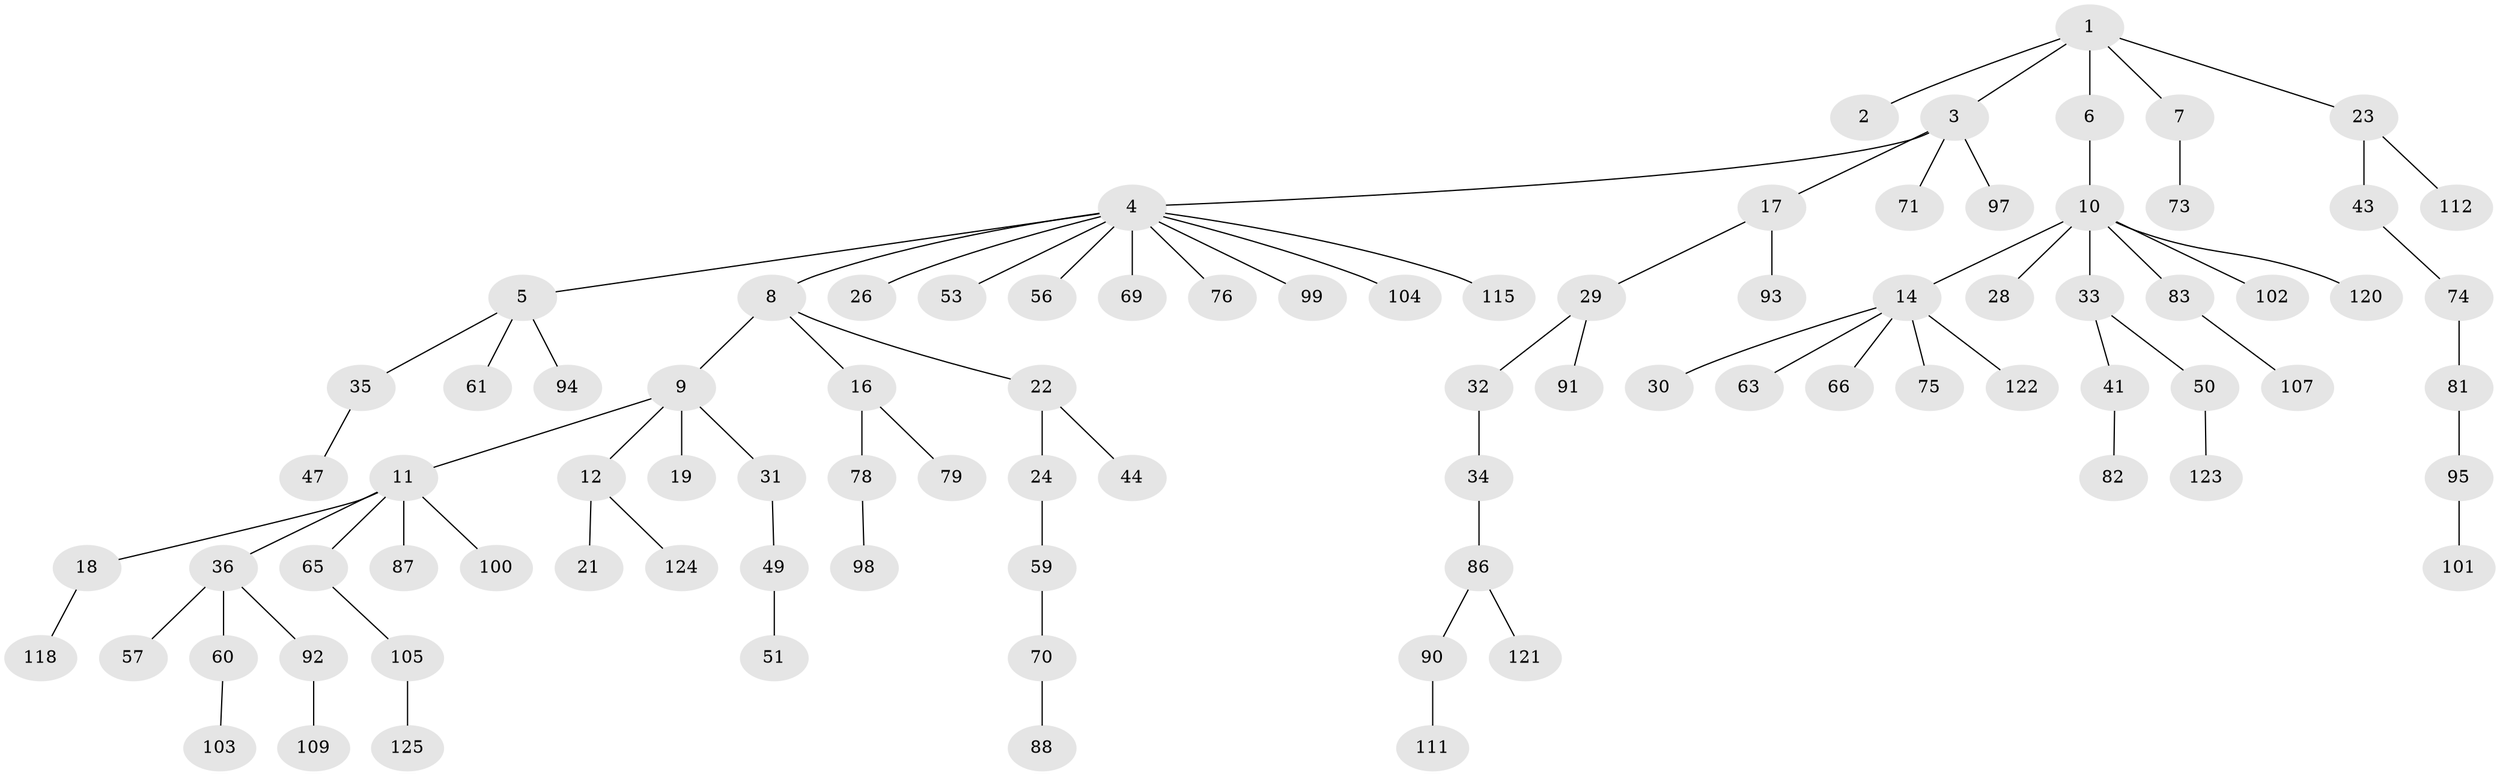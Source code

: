 // original degree distribution, {5: 0.056, 1: 0.528, 8: 0.008, 2: 0.224, 3: 0.104, 6: 0.016, 4: 0.064}
// Generated by graph-tools (version 1.1) at 2025/42/03/06/25 10:42:04]
// undirected, 89 vertices, 88 edges
graph export_dot {
graph [start="1"]
  node [color=gray90,style=filled];
  1;
  2;
  3 [super="+68"];
  4 [super="+20"];
  5 [super="+58"];
  6;
  7 [super="+55"];
  8 [super="+37"];
  9 [super="+27"];
  10 [super="+13"];
  11 [super="+52"];
  12 [super="+25"];
  14 [super="+15"];
  16 [super="+54"];
  17 [super="+110"];
  18;
  19 [super="+62"];
  21 [super="+48"];
  22 [super="+42"];
  23 [super="+45"];
  24 [super="+40"];
  26;
  28;
  29 [super="+77"];
  30;
  31 [super="+38"];
  32 [super="+89"];
  33 [super="+80"];
  34 [super="+46"];
  35;
  36 [super="+39"];
  41 [super="+64"];
  43;
  44;
  47;
  49 [super="+67"];
  50;
  51;
  53 [super="+72"];
  56;
  57;
  59 [super="+117"];
  60;
  61;
  63;
  65 [super="+85"];
  66;
  69;
  70 [super="+108"];
  71;
  73 [super="+96"];
  74;
  75;
  76;
  78 [super="+84"];
  79;
  81 [super="+116"];
  82;
  83 [super="+119"];
  86;
  87;
  88;
  90 [super="+106"];
  91;
  92;
  93;
  94;
  95;
  97;
  98 [super="+113"];
  99;
  100;
  101 [super="+114"];
  102;
  103;
  104;
  105;
  107;
  109;
  111;
  112;
  115;
  118;
  120;
  121;
  122;
  123;
  124;
  125;
  1 -- 2;
  1 -- 3;
  1 -- 6;
  1 -- 7;
  1 -- 23;
  3 -- 4;
  3 -- 17;
  3 -- 71;
  3 -- 97;
  4 -- 5;
  4 -- 8;
  4 -- 53;
  4 -- 56;
  4 -- 69;
  4 -- 76;
  4 -- 115;
  4 -- 99;
  4 -- 104;
  4 -- 26;
  5 -- 35;
  5 -- 61;
  5 -- 94;
  6 -- 10;
  7 -- 73;
  8 -- 9;
  8 -- 16;
  8 -- 22;
  9 -- 11;
  9 -- 12;
  9 -- 19;
  9 -- 31;
  10 -- 28;
  10 -- 120;
  10 -- 33;
  10 -- 83;
  10 -- 102;
  10 -- 14;
  11 -- 18;
  11 -- 36;
  11 -- 87;
  11 -- 100;
  11 -- 65;
  12 -- 21;
  12 -- 124;
  14 -- 75;
  14 -- 66;
  14 -- 30;
  14 -- 122;
  14 -- 63;
  16 -- 78;
  16 -- 79;
  17 -- 29;
  17 -- 93;
  18 -- 118;
  22 -- 24;
  22 -- 44;
  23 -- 43;
  23 -- 112;
  24 -- 59;
  29 -- 32;
  29 -- 91;
  31 -- 49;
  32 -- 34;
  33 -- 41;
  33 -- 50;
  34 -- 86;
  35 -- 47;
  36 -- 60;
  36 -- 92;
  36 -- 57;
  41 -- 82;
  43 -- 74;
  49 -- 51;
  50 -- 123;
  59 -- 70;
  60 -- 103;
  65 -- 105;
  70 -- 88;
  74 -- 81;
  78 -- 98;
  81 -- 95;
  83 -- 107;
  86 -- 90;
  86 -- 121;
  90 -- 111;
  92 -- 109;
  95 -- 101;
  105 -- 125;
}
